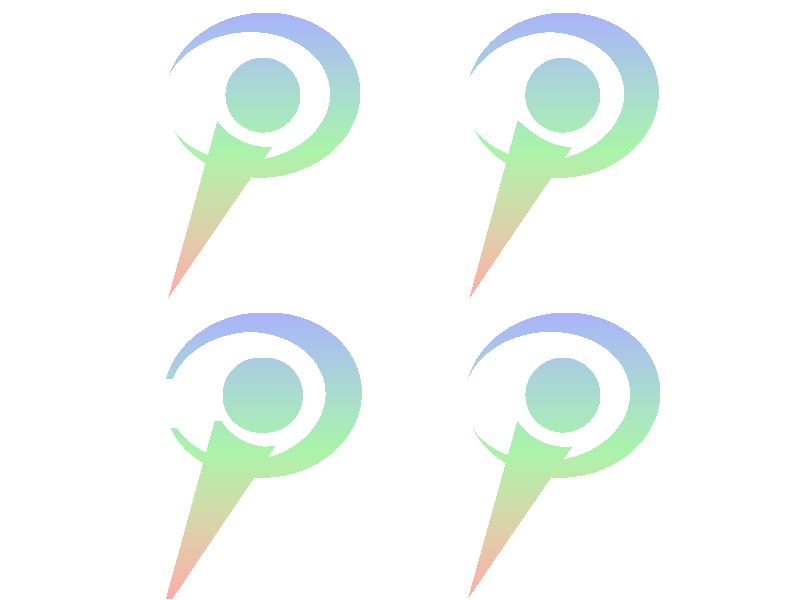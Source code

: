 // Persistence Of Vision Ray Tracer Scene Description File
// File: logo.pov
// Vers: 3.5
// Desc: logo.inc demo scene
// Date: September 2001
// Auth: Rune S. Johansen
// 
// This file is an example of how to use the official POV-Ray Logo
// in a scene. The original version as well as a prism version and
// a bevel version are available. Any texture or material can be
// applied to the logo, that way allowing for a great variety of looks.
//
// For more information on the POV-Ray logo, see logo.inc
//
// -w320 -h240
// -w800 -h600 +a0.3

#include "logo.inc"

#declare Design = 0;
// 0 : All four designs
// 1 : Original logo object with 2-d appearance.
// 2 : Original logo object.
// 3 : Prism logo object.
// 4 : Beveled logo object.

#declare LogoPigment =
pigment {
   planar scale 2 translate y
   color_map {
      [0.0, color <1.0, 0.4, 0.4>] // Red
      [0.5, color <0.4, 0.9, 0.4>] // Green
      [1.0, color <0.4, 0.4, 1.0>] // Blue
   }
}

background {color rgb <1,1,1>} // White background

camera {
   // When using the logo for image_maps, 2-d designs etc.,
   // always use orthographic camera.
   orthographic angle
   location -2*z
   up y
   right (image_width/image_height)*x
   look_at 0
}

light_source {< 3, 4,-5>*1000, color 2.0}

#declare Variant1 =
object {
   Povray_Logo
   pigment {LogoPigment}
   // Remove all lighting to get a 2-d appearance:
   finish {ambient 1 diffuse 0}
}

#declare Variant2 =
object {
   Povray_Logo
   pigment {LogoPigment}
   rotate -10*y
}

#declare Variant3 =
object {
   Povray_Logo_Prism
   pigment {LogoPigment}
   rotate -10*y
}

#declare Variant4 =
difference{
   object {Povray_Logo_Bevel}
   // Adjust this plane to adjust the bevel:
   plane {z,-0.05}
   pigment {LogoPigment}
}

#switch (Design)
   #case(0)
      union {
         object {Variant1 translate <-1,+1>}
         object {Variant2 translate <+1,+1>}
         object {Variant3 translate <-1,-1>}
         object {Variant4 translate <+1,-1>}
         scale 0.5
      }
   #break
   #case(1) object {Variant1} #break
   #case(2) object {Variant2} #break
   #case(3) object {Variant3} #break
   #case(4) object {Variant4} #break
#end
